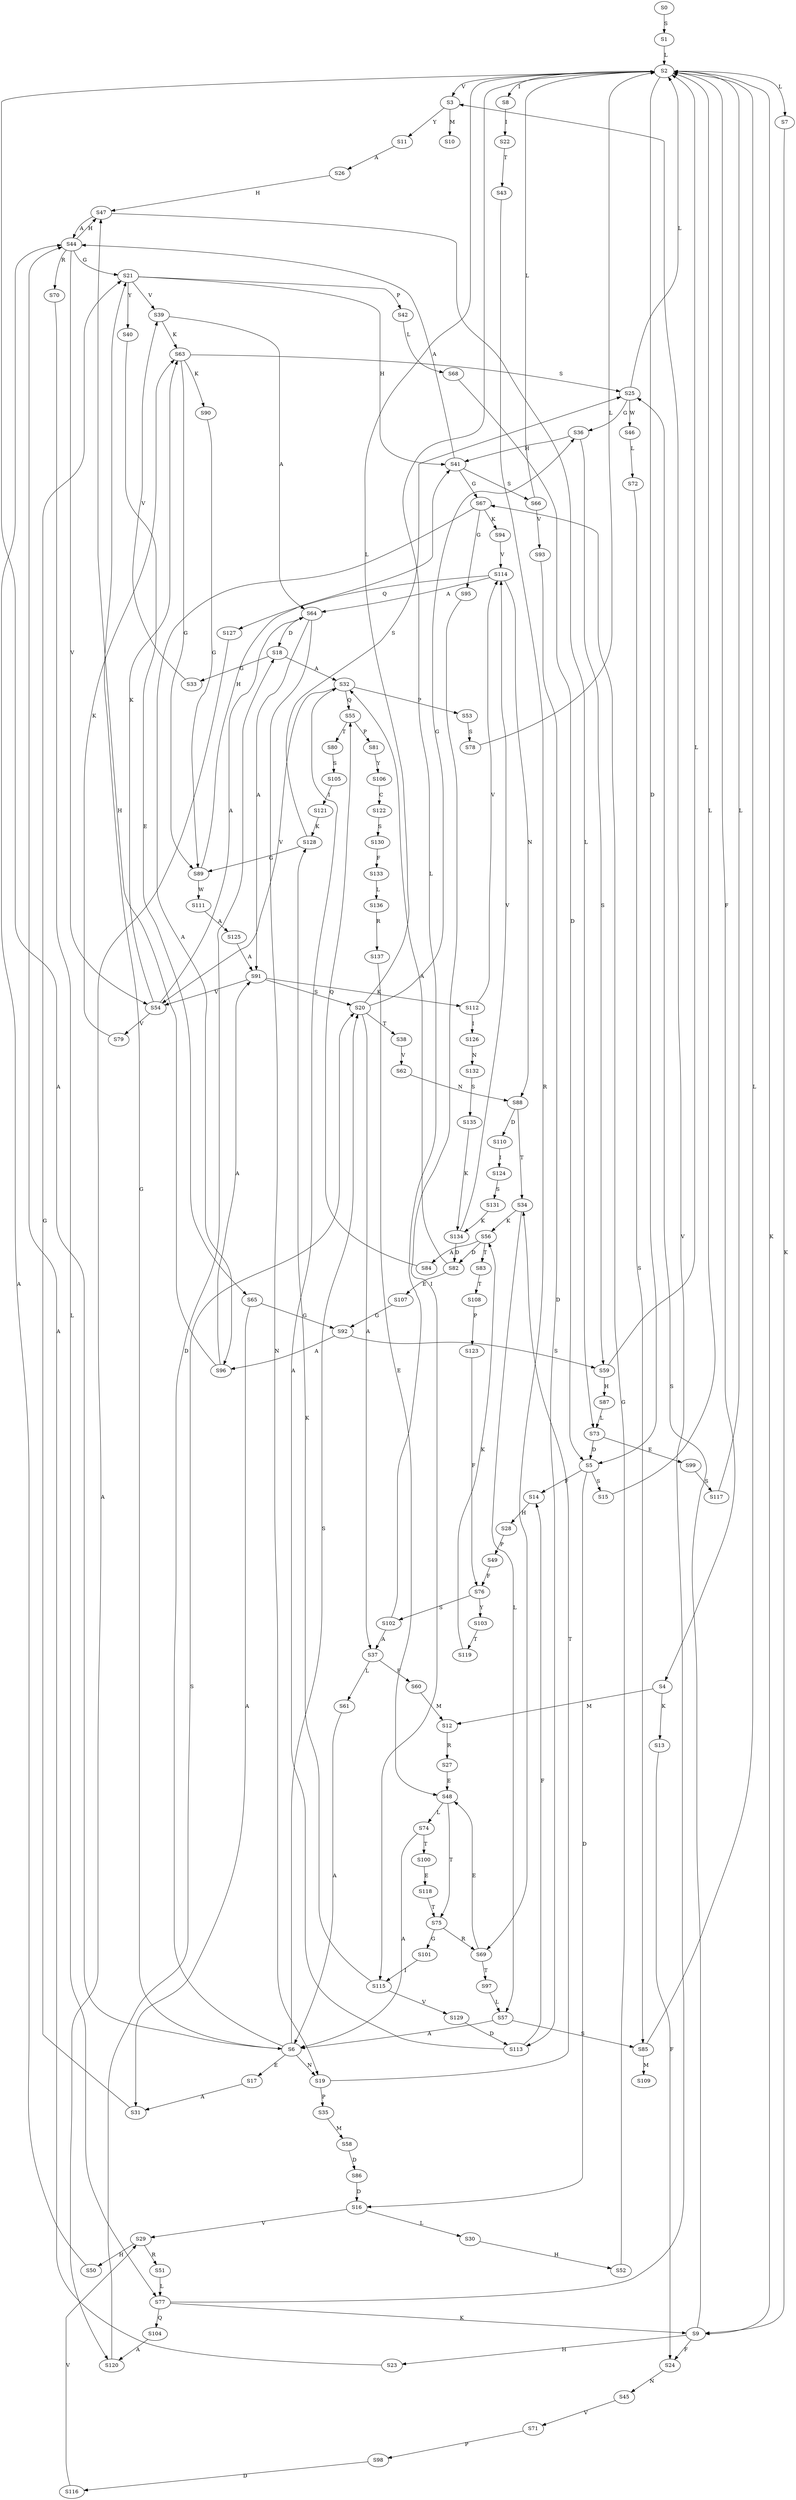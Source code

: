 strict digraph  {
	S0 -> S1 [ label = S ];
	S1 -> S2 [ label = L ];
	S2 -> S3 [ label = V ];
	S2 -> S4 [ label = F ];
	S2 -> S5 [ label = D ];
	S2 -> S6 [ label = A ];
	S2 -> S7 [ label = L ];
	S2 -> S8 [ label = I ];
	S2 -> S9 [ label = K ];
	S3 -> S10 [ label = M ];
	S3 -> S11 [ label = Y ];
	S4 -> S12 [ label = M ];
	S4 -> S13 [ label = K ];
	S5 -> S14 [ label = F ];
	S5 -> S15 [ label = S ];
	S5 -> S16 [ label = D ];
	S6 -> S17 [ label = E ];
	S6 -> S18 [ label = D ];
	S6 -> S19 [ label = N ];
	S6 -> S20 [ label = S ];
	S6 -> S21 [ label = G ];
	S7 -> S9 [ label = K ];
	S8 -> S22 [ label = I ];
	S9 -> S23 [ label = H ];
	S9 -> S24 [ label = F ];
	S9 -> S25 [ label = S ];
	S11 -> S26 [ label = A ];
	S12 -> S27 [ label = R ];
	S13 -> S24 [ label = F ];
	S14 -> S28 [ label = H ];
	S15 -> S2 [ label = L ];
	S16 -> S29 [ label = V ];
	S16 -> S30 [ label = L ];
	S17 -> S31 [ label = A ];
	S18 -> S32 [ label = A ];
	S18 -> S33 [ label = G ];
	S19 -> S34 [ label = T ];
	S19 -> S35 [ label = P ];
	S20 -> S36 [ label = G ];
	S20 -> S2 [ label = L ];
	S20 -> S37 [ label = A ];
	S20 -> S38 [ label = T ];
	S21 -> S39 [ label = V ];
	S21 -> S40 [ label = Y ];
	S21 -> S41 [ label = H ];
	S21 -> S42 [ label = P ];
	S22 -> S43 [ label = T ];
	S23 -> S44 [ label = A ];
	S24 -> S45 [ label = N ];
	S25 -> S46 [ label = W ];
	S25 -> S36 [ label = G ];
	S25 -> S2 [ label = L ];
	S26 -> S47 [ label = H ];
	S27 -> S48 [ label = E ];
	S28 -> S49 [ label = P ];
	S29 -> S50 [ label = H ];
	S29 -> S51 [ label = R ];
	S30 -> S52 [ label = H ];
	S31 -> S21 [ label = G ];
	S32 -> S53 [ label = P ];
	S32 -> S54 [ label = V ];
	S32 -> S55 [ label = Q ];
	S33 -> S39 [ label = V ];
	S34 -> S56 [ label = K ];
	S34 -> S57 [ label = L ];
	S35 -> S58 [ label = M ];
	S36 -> S41 [ label = H ];
	S36 -> S59 [ label = S ];
	S37 -> S60 [ label = F ];
	S37 -> S61 [ label = L ];
	S38 -> S62 [ label = V ];
	S39 -> S63 [ label = K ];
	S39 -> S64 [ label = A ];
	S40 -> S65 [ label = E ];
	S41 -> S66 [ label = S ];
	S41 -> S67 [ label = G ];
	S41 -> S44 [ label = A ];
	S42 -> S68 [ label = L ];
	S43 -> S69 [ label = R ];
	S44 -> S21 [ label = G ];
	S44 -> S54 [ label = V ];
	S44 -> S47 [ label = H ];
	S44 -> S70 [ label = R ];
	S45 -> S71 [ label = V ];
	S46 -> S72 [ label = L ];
	S47 -> S44 [ label = A ];
	S47 -> S73 [ label = L ];
	S48 -> S74 [ label = L ];
	S48 -> S75 [ label = T ];
	S49 -> S76 [ label = F ];
	S50 -> S44 [ label = A ];
	S51 -> S77 [ label = L ];
	S52 -> S67 [ label = G ];
	S53 -> S78 [ label = S ];
	S54 -> S63 [ label = K ];
	S54 -> S64 [ label = A ];
	S54 -> S79 [ label = V ];
	S55 -> S80 [ label = T ];
	S55 -> S81 [ label = P ];
	S56 -> S82 [ label = D ];
	S56 -> S83 [ label = T ];
	S56 -> S84 [ label = A ];
	S57 -> S6 [ label = A ];
	S57 -> S85 [ label = S ];
	S58 -> S86 [ label = D ];
	S59 -> S2 [ label = L ];
	S59 -> S87 [ label = H ];
	S60 -> S12 [ label = M ];
	S61 -> S6 [ label = A ];
	S62 -> S88 [ label = N ];
	S63 -> S89 [ label = G ];
	S63 -> S90 [ label = K ];
	S63 -> S25 [ label = S ];
	S64 -> S19 [ label = N ];
	S64 -> S91 [ label = A ];
	S64 -> S18 [ label = D ];
	S65 -> S92 [ label = G ];
	S65 -> S31 [ label = A ];
	S66 -> S2 [ label = L ];
	S66 -> S93 [ label = V ];
	S67 -> S94 [ label = K ];
	S67 -> S95 [ label = G ];
	S67 -> S96 [ label = A ];
	S68 -> S5 [ label = D ];
	S69 -> S97 [ label = T ];
	S69 -> S48 [ label = E ];
	S70 -> S77 [ label = L ];
	S71 -> S98 [ label = P ];
	S72 -> S85 [ label = S ];
	S73 -> S5 [ label = D ];
	S73 -> S99 [ label = E ];
	S74 -> S6 [ label = A ];
	S74 -> S100 [ label = T ];
	S75 -> S69 [ label = R ];
	S75 -> S101 [ label = G ];
	S76 -> S102 [ label = S ];
	S76 -> S103 [ label = Y ];
	S77 -> S9 [ label = K ];
	S77 -> S104 [ label = Q ];
	S77 -> S3 [ label = V ];
	S78 -> S2 [ label = L ];
	S79 -> S63 [ label = K ];
	S80 -> S105 [ label = S ];
	S81 -> S106 [ label = Y ];
	S82 -> S32 [ label = A ];
	S82 -> S107 [ label = E ];
	S83 -> S108 [ label = T ];
	S84 -> S55 [ label = Q ];
	S85 -> S109 [ label = M ];
	S85 -> S2 [ label = L ];
	S86 -> S16 [ label = D ];
	S87 -> S73 [ label = L ];
	S88 -> S34 [ label = T ];
	S88 -> S110 [ label = D ];
	S89 -> S111 [ label = W ];
	S89 -> S41 [ label = H ];
	S90 -> S89 [ label = G ];
	S91 -> S112 [ label = K ];
	S91 -> S20 [ label = S ];
	S91 -> S54 [ label = V ];
	S92 -> S96 [ label = A ];
	S92 -> S59 [ label = S ];
	S93 -> S113 [ label = D ];
	S94 -> S114 [ label = V ];
	S95 -> S115 [ label = I ];
	S96 -> S47 [ label = H ];
	S96 -> S91 [ label = A ];
	S97 -> S57 [ label = L ];
	S98 -> S116 [ label = D ];
	S99 -> S117 [ label = S ];
	S100 -> S118 [ label = E ];
	S101 -> S115 [ label = I ];
	S102 -> S2 [ label = L ];
	S102 -> S37 [ label = A ];
	S103 -> S119 [ label = T ];
	S104 -> S120 [ label = A ];
	S105 -> S121 [ label = I ];
	S106 -> S122 [ label = C ];
	S107 -> S92 [ label = G ];
	S108 -> S123 [ label = P ];
	S110 -> S124 [ label = I ];
	S111 -> S125 [ label = A ];
	S112 -> S114 [ label = V ];
	S112 -> S126 [ label = I ];
	S113 -> S14 [ label = F ];
	S113 -> S32 [ label = A ];
	S114 -> S88 [ label = N ];
	S114 -> S127 [ label = Q ];
	S114 -> S64 [ label = A ];
	S115 -> S128 [ label = K ];
	S115 -> S129 [ label = V ];
	S116 -> S29 [ label = V ];
	S117 -> S2 [ label = L ];
	S118 -> S75 [ label = T ];
	S119 -> S56 [ label = K ];
	S120 -> S20 [ label = S ];
	S121 -> S128 [ label = K ];
	S122 -> S130 [ label = S ];
	S123 -> S76 [ label = F ];
	S124 -> S131 [ label = S ];
	S125 -> S91 [ label = A ];
	S126 -> S132 [ label = N ];
	S127 -> S120 [ label = A ];
	S128 -> S89 [ label = G ];
	S128 -> S25 [ label = S ];
	S129 -> S113 [ label = D ];
	S130 -> S133 [ label = F ];
	S131 -> S134 [ label = K ];
	S132 -> S135 [ label = S ];
	S133 -> S136 [ label = L ];
	S134 -> S82 [ label = D ];
	S134 -> S114 [ label = V ];
	S135 -> S134 [ label = K ];
	S136 -> S137 [ label = R ];
	S137 -> S48 [ label = E ];
}
